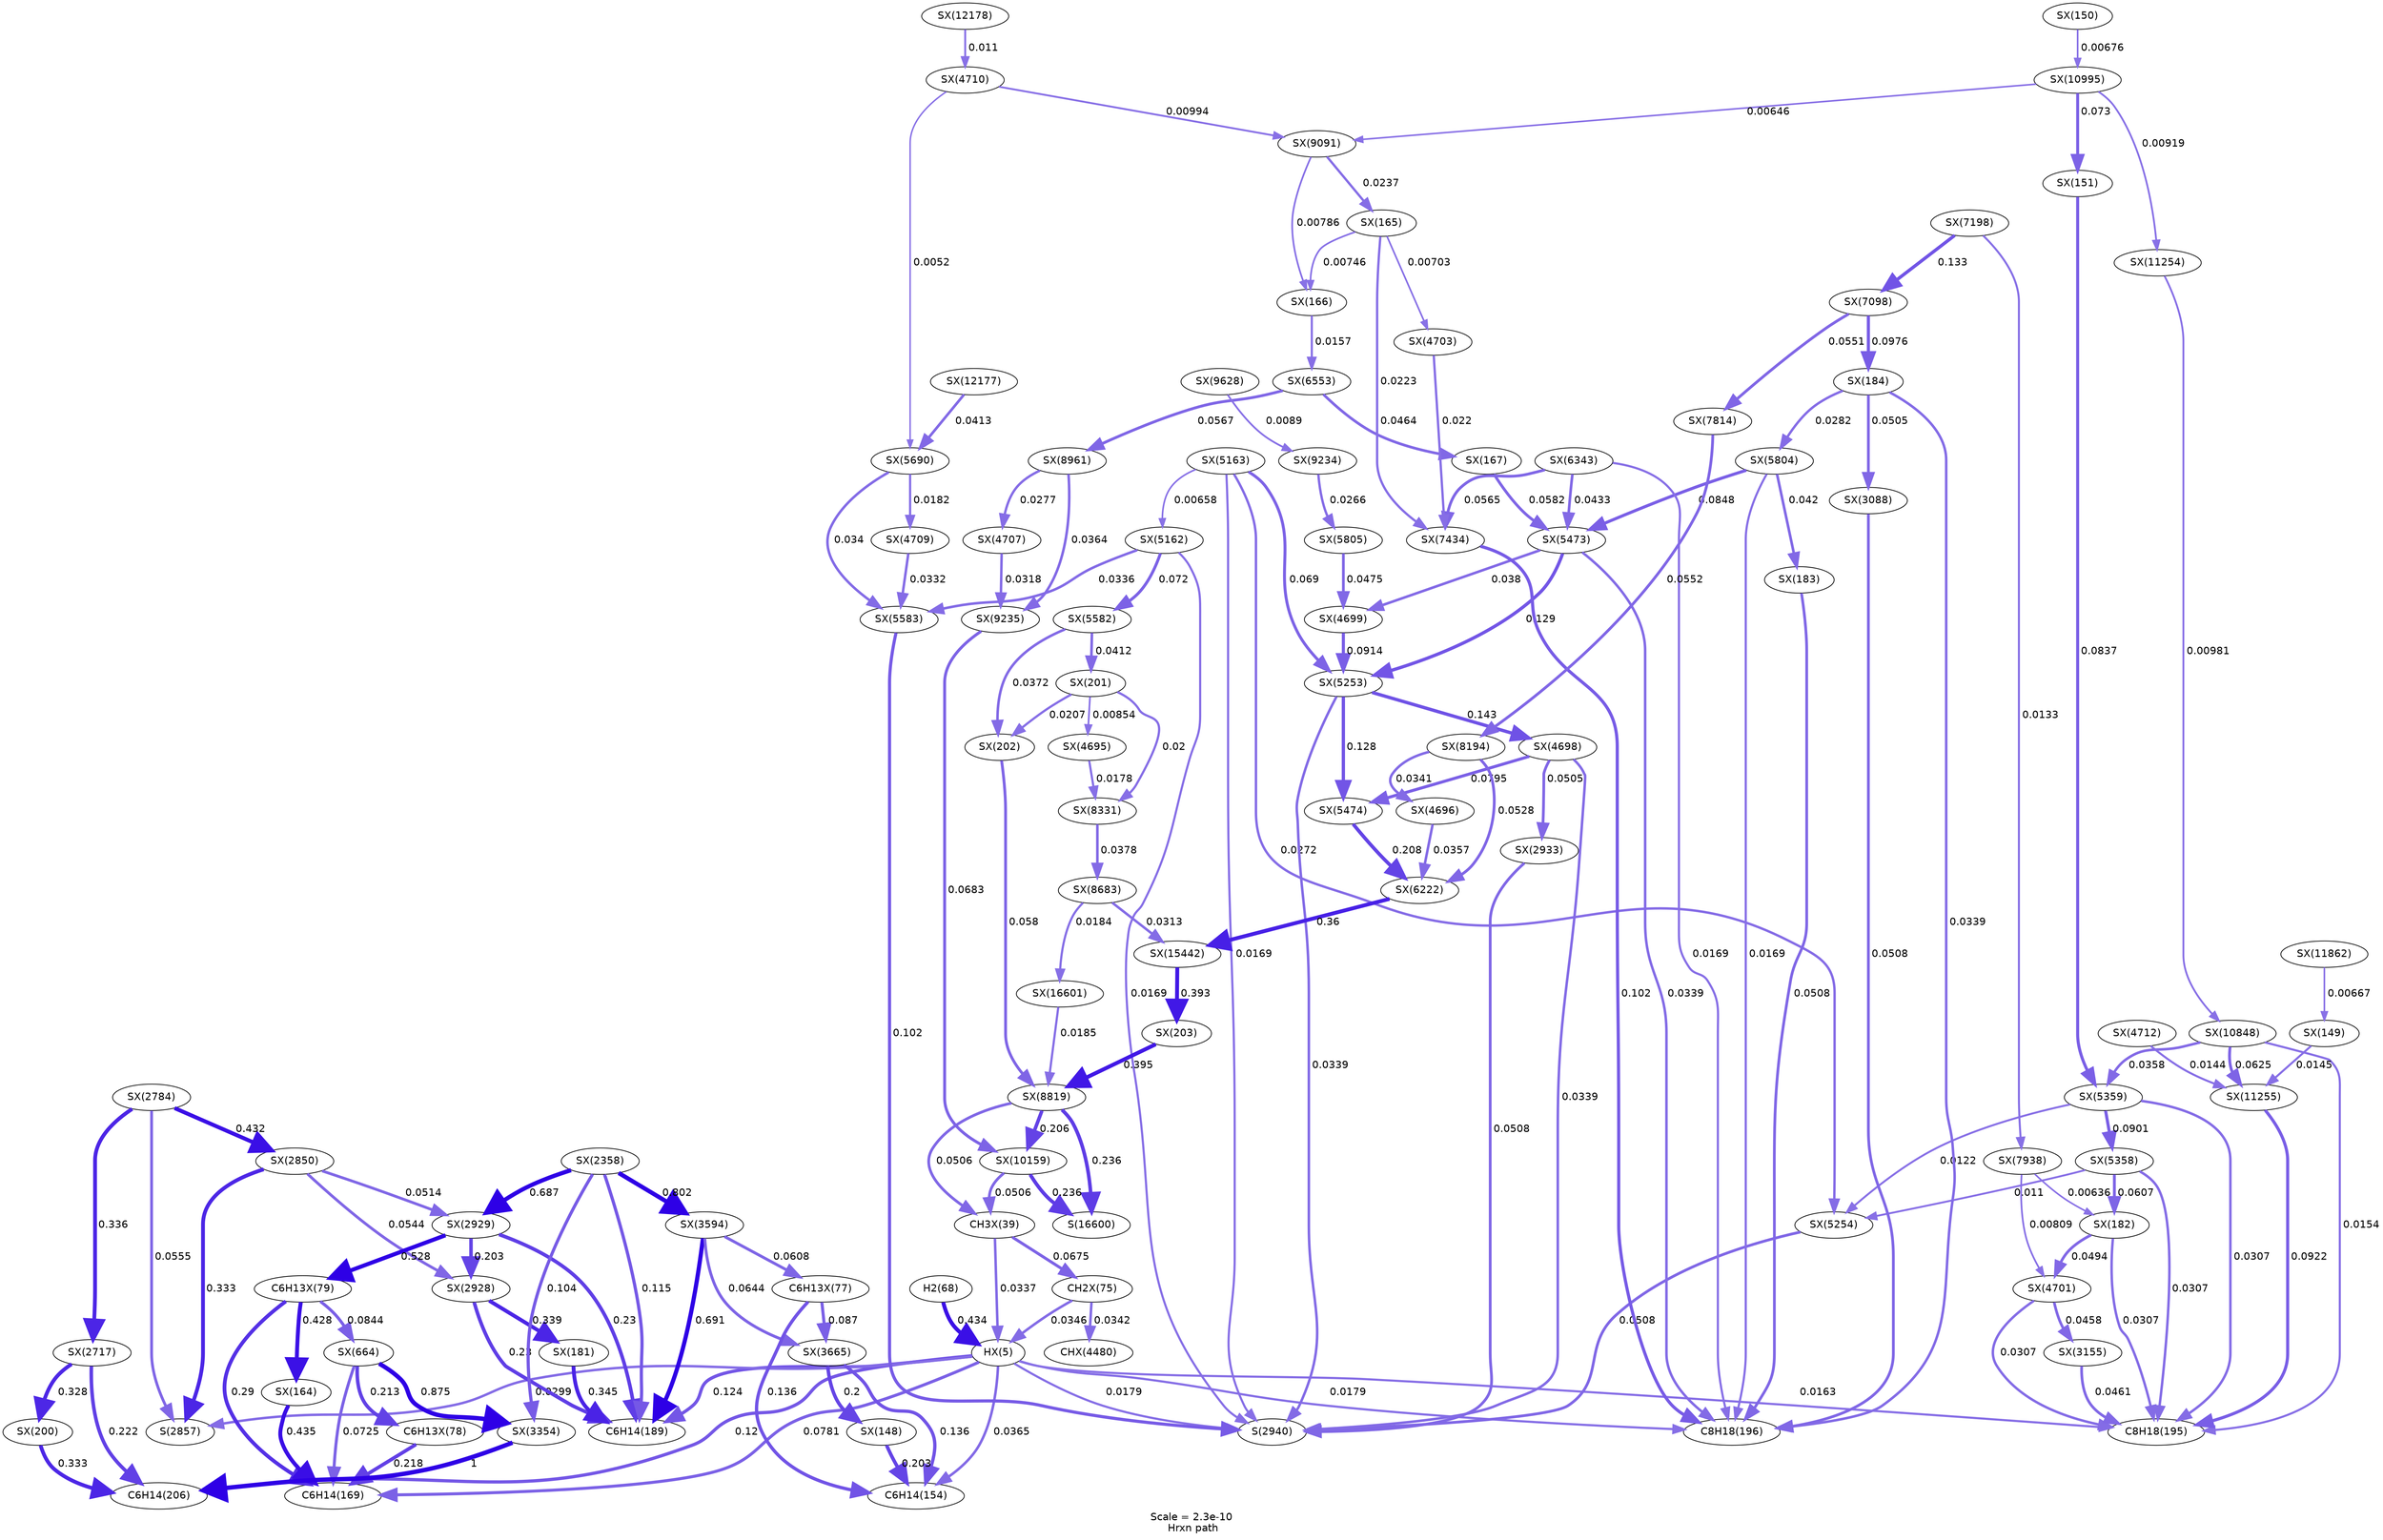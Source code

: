 digraph reaction_paths {
center=1;
s8 -> s22[fontname="Helvetica", style="setlinewidth(5.37)", arrowsize=2.68, color="0.7, 0.934, 0.9"
, label=" 0.434"];
s24 -> s22[fontname="Helvetica", style="setlinewidth(3.44)", arrowsize=1.72, color="0.7, 0.534, 0.9"
, label=" 0.0337"];
s35 -> s22[fontname="Helvetica", style="setlinewidth(3.46)", arrowsize=1.73, color="0.7, 0.535, 0.9"
, label=" 0.0346"];
s22 -> s14[fontname="Helvetica", style="setlinewidth(4.42)", arrowsize=2.21, color="0.7, 0.624, 0.9"
, label=" 0.124"];
s22 -> s17[fontname="Helvetica", style="setlinewidth(4.4)", arrowsize=2.2, color="0.7, 0.62, 0.9"
, label=" 0.12"];
s22 -> s12[fontname="Helvetica", style="setlinewidth(4.08)", arrowsize=2.04, color="0.7, 0.578, 0.9"
, label=" 0.0781"];
s22 -> s11[fontname="Helvetica", style="setlinewidth(3.5)", arrowsize=1.75, color="0.7, 0.537, 0.9"
, label=" 0.0365"];
s22 -> s18[fontname="Helvetica", style="setlinewidth(3.35)", arrowsize=1.67, color="0.7, 0.53, 0.9"
, label=" 0.0299"];
s22 -> s19[fontname="Helvetica", style="setlinewidth(2.96)", arrowsize=1.48, color="0.7, 0.518, 0.9"
, label=" 0.0179"];
s22 -> s16[fontname="Helvetica", style="setlinewidth(2.96)", arrowsize=1.48, color="0.7, 0.518, 0.9"
, label=" 0.0179"];
s22 -> s15[fontname="Helvetica", style="setlinewidth(2.89)", arrowsize=1.45, color="0.7, 0.516, 0.9"
, label=" 0.0163"];
s118 -> s66[fontname="Helvetica", style="setlinewidth(5.16)", arrowsize=2.58, color="0.7, 0.828, 0.9"
, label=" 0.328"];
s66 -> s17[fontname="Helvetica", style="setlinewidth(5.17)", arrowsize=2.59, color="0.7, 0.833, 0.9"
, label=" 0.333"];
s122 -> s118[fontname="Helvetica", style="setlinewidth(5.18)", arrowsize=2.59, color="0.7, 0.836, 0.9"
, label=" 0.336"];
s118 -> s17[fontname="Helvetica", style="setlinewidth(4.86)", arrowsize=2.43, color="0.7, 0.722, 0.9"
, label=" 0.222"];
s122 -> s124[fontname="Helvetica", style="setlinewidth(5.37)", arrowsize=2.68, color="0.7, 0.932, 0.9"
, label=" 0.432"];
s122 -> s18[fontname="Helvetica", style="setlinewidth(3.82)", arrowsize=1.91, color="0.7, 0.555, 0.9"
, label=" 0.0555"];
s124 -> s127[fontname="Helvetica", style="setlinewidth(3.76)", arrowsize=1.88, color="0.7, 0.551, 0.9"
, label=" 0.0514"];
s124 -> s126[fontname="Helvetica", style="setlinewidth(3.8)", arrowsize=1.9, color="0.7, 0.554, 0.9"
, label=" 0.0544"];
s124 -> s18[fontname="Helvetica", style="setlinewidth(5.17)", arrowsize=2.58, color="0.7, 0.833, 0.9"
, label=" 0.333"];
s127 -> s126[fontname="Helvetica", style="setlinewidth(4.8)", arrowsize=2.4, color="0.7, 0.703, 0.9"
, label=" 0.203"];
s127 -> s39[fontname="Helvetica", style="setlinewidth(5.52)", arrowsize=2.76, color="0.7, 1.03, 0.9"
, label=" 0.528"];
s116 -> s127[fontname="Helvetica", style="setlinewidth(5.72)", arrowsize=2.86, color="0.7, 1.19, 0.9"
, label=" 0.687"];
s127 -> s14[fontname="Helvetica", style="setlinewidth(4.89)", arrowsize=2.45, color="0.7, 0.73, 0.9"
, label=" 0.23"];
s126 -> s61[fontname="Helvetica", style="setlinewidth(5.18)", arrowsize=2.59, color="0.7, 0.839, 0.9"
, label=" 0.339"];
s126 -> s14[fontname="Helvetica", style="setlinewidth(4.89)", arrowsize=2.45, color="0.7, 0.73, 0.9"
, label=" 0.23"];
s61 -> s14[fontname="Helvetica", style="setlinewidth(5.2)", arrowsize=2.6, color="0.7, 0.845, 0.9"
, label=" 0.345"];
s39 -> s55[fontname="Helvetica", style="setlinewidth(5.36)", arrowsize=2.68, color="0.7, 0.928, 0.9"
, label=" 0.428"];
s39 -> s95[fontname="Helvetica", style="setlinewidth(4.13)", arrowsize=2.07, color="0.7, 0.584, 0.9"
, label=" 0.0844"];
s39 -> s12[fontname="Helvetica", style="setlinewidth(5.07)", arrowsize=2.53, color="0.7, 0.79, 0.9"
, label=" 0.29"];
s55 -> s12[fontname="Helvetica", style="setlinewidth(5.37)", arrowsize=2.69, color="0.7, 0.935, 0.9"
, label=" 0.435"];
s95 -> s38[fontname="Helvetica", style="setlinewidth(4.83)", arrowsize=2.42, color="0.7, 0.713, 0.9"
, label=" 0.213"];
s95 -> s140[fontname="Helvetica", style="setlinewidth(5.9)", arrowsize=2.95, color="0.7, 1.38, 0.9"
, label=" 0.875"];
s95 -> s12[fontname="Helvetica", style="setlinewidth(4.02)", arrowsize=2.01, color="0.7, 0.573, 0.9"
, label=" 0.0725"];
s38 -> s12[fontname="Helvetica", style="setlinewidth(4.85)", arrowsize=2.42, color="0.7, 0.718, 0.9"
, label=" 0.218"];
s116 -> s140[fontname="Helvetica", style="setlinewidth(4.29)", arrowsize=2.15, color="0.7, 0.604, 0.9"
, label=" 0.104"];
s140 -> s17[fontname="Helvetica", style="setlinewidth(6)", arrowsize=3, color="0.7, 1.5, 0.9"
, label=" 1"];
s116 -> s145[fontname="Helvetica", style="setlinewidth(5.83)", arrowsize=2.92, color="0.7, 1.3, 0.9"
, label=" 0.802"];
s116 -> s14[fontname="Helvetica", style="setlinewidth(4.37)", arrowsize=2.18, color="0.7, 0.615, 0.9"
, label=" 0.115"];
s145 -> s37[fontname="Helvetica", style="setlinewidth(3.89)", arrowsize=1.94, color="0.7, 0.561, 0.9"
, label=" 0.0608"];
s145 -> s147[fontname="Helvetica", style="setlinewidth(3.93)", arrowsize=1.96, color="0.7, 0.564, 0.9"
, label=" 0.0644"];
s145 -> s14[fontname="Helvetica", style="setlinewidth(5.72)", arrowsize=2.86, color="0.7, 1.19, 0.9"
, label=" 0.691"];
s37 -> s147[fontname="Helvetica", style="setlinewidth(4.16)", arrowsize=2.08, color="0.7, 0.587, 0.9"
, label=" 0.087"];
s37 -> s11[fontname="Helvetica", style="setlinewidth(4.49)", arrowsize=2.25, color="0.7, 0.636, 0.9"
, label=" 0.136"];
s147 -> s50[fontname="Helvetica", style="setlinewidth(4.78)", arrowsize=2.39, color="0.7, 0.7, 0.9"
, label=" 0.2"];
s147 -> s11[fontname="Helvetica", style="setlinewidth(4.49)", arrowsize=2.25, color="0.7, 0.636, 0.9"
, label=" 0.136"];
s50 -> s11[fontname="Helvetica", style="setlinewidth(4.8)", arrowsize=2.4, color="0.7, 0.703, 0.9"
, label=" 0.203"];
s24 -> s35[fontname="Helvetica", style="setlinewidth(3.96)", arrowsize=1.98, color="0.7, 0.567, 0.9"
, label=" 0.0675"];
s212 -> s24[fontname="Helvetica", style="setlinewidth(3.75)", arrowsize=1.87, color="0.7, 0.551, 0.9"
, label=" 0.0506"];
s219 -> s24[fontname="Helvetica", style="setlinewidth(3.75)", arrowsize=1.87, color="0.7, 0.551, 0.9"
, label=" 0.0506"];
s35 -> s153[fontname="Helvetica", style="setlinewidth(3.45)", arrowsize=1.73, color="0.7, 0.534, 0.9"
, label=" 0.0342"];
s170 -> s173[fontname="Helvetica", style="setlinewidth(3.28)", arrowsize=1.64, color="0.7, 0.527, 0.9"
, label=" 0.0272"];
s170 -> s172[fontname="Helvetica", style="setlinewidth(3.98)", arrowsize=1.99, color="0.7, 0.569, 0.9"
, label=" 0.069"];
s170 -> s169[fontname="Helvetica", style="setlinewidth(2.21)", arrowsize=1.1, color="0.7, 0.507, 0.9"
, label=" 0.00658"];
s170 -> s19[fontname="Helvetica", style="setlinewidth(2.92)", arrowsize=1.46, color="0.7, 0.517, 0.9"
, label=" 0.0169"];
s174 -> s173[fontname="Helvetica", style="setlinewidth(2.59)", arrowsize=1.3, color="0.7, 0.511, 0.9"
, label=" 0.011"];
s175 -> s173[fontname="Helvetica", style="setlinewidth(2.67)", arrowsize=1.34, color="0.7, 0.512, 0.9"
, label=" 0.0122"];
s173 -> s19[fontname="Helvetica", style="setlinewidth(3.75)", arrowsize=1.88, color="0.7, 0.551, 0.9"
, label=" 0.0508"];
s172 -> s159[fontname="Helvetica", style="setlinewidth(4.53)", arrowsize=2.27, color="0.7, 0.643, 0.9"
, label=" 0.143"];
s172 -> s177[fontname="Helvetica", style="setlinewidth(4.45)", arrowsize=2.22, color="0.7, 0.628, 0.9"
, label=" 0.128"];
s176 -> s172[fontname="Helvetica", style="setlinewidth(4.46)", arrowsize=2.23, color="0.7, 0.629, 0.9"
, label=" 0.129"];
s160 -> s172[fontname="Helvetica", style="setlinewidth(4.19)", arrowsize=2.1, color="0.7, 0.591, 0.9"
, label=" 0.0914"];
s172 -> s19[fontname="Helvetica", style="setlinewidth(3.44)", arrowsize=1.72, color="0.7, 0.534, 0.9"
, label=" 0.0339"];
s169 -> s181[fontname="Helvetica", style="setlinewidth(3.44)", arrowsize=1.72, color="0.7, 0.534, 0.9"
, label=" 0.0336"];
s169 -> s180[fontname="Helvetica", style="setlinewidth(4.01)", arrowsize=2.01, color="0.7, 0.572, 0.9"
, label=" 0.072"];
s169 -> s19[fontname="Helvetica", style="setlinewidth(2.92)", arrowsize=1.46, color="0.7, 0.517, 0.9"
, label=" 0.0169"];
s182 -> s181[fontname="Helvetica", style="setlinewidth(3.45)", arrowsize=1.72, color="0.7, 0.534, 0.9"
, label=" 0.034"];
s165 -> s181[fontname="Helvetica", style="setlinewidth(3.43)", arrowsize=1.71, color="0.7, 0.533, 0.9"
, label=" 0.0332"];
s181 -> s19[fontname="Helvetica", style="setlinewidth(4.27)", arrowsize=2.14, color="0.7, 0.602, 0.9"
, label=" 0.102"];
s180 -> s67[fontname="Helvetica", style="setlinewidth(3.59)", arrowsize=1.8, color="0.7, 0.541, 0.9"
, label=" 0.0412"];
s180 -> s68[fontname="Helvetica", style="setlinewidth(3.52)", arrowsize=1.76, color="0.7, 0.537, 0.9"
, label=" 0.0372"];
s159 -> s128[fontname="Helvetica", style="setlinewidth(3.75)", arrowsize=1.87, color="0.7, 0.55, 0.9"
, label=" 0.0505"];
s159 -> s177[fontname="Helvetica", style="setlinewidth(4.09)", arrowsize=2.04, color="0.7, 0.58, 0.9"
, label=" 0.0795"];
s159 -> s19[fontname="Helvetica", style="setlinewidth(3.44)", arrowsize=1.72, color="0.7, 0.534, 0.9"
, label=" 0.0339"];
s128 -> s19[fontname="Helvetica", style="setlinewidth(3.75)", arrowsize=1.88, color="0.7, 0.551, 0.9"
, label=" 0.0508"];
s177 -> s186[fontname="Helvetica", style="setlinewidth(4.81)", arrowsize=2.41, color="0.7, 0.708, 0.9"
, label=" 0.208"];
s176 -> s160[fontname="Helvetica", style="setlinewidth(3.53)", arrowsize=1.77, color="0.7, 0.538, 0.9"
, label=" 0.038"];
s58 -> s176[fontname="Helvetica", style="setlinewidth(3.85)", arrowsize=1.93, color="0.7, 0.558, 0.9"
, label=" 0.0582"];
s183 -> s176[fontname="Helvetica", style="setlinewidth(4.14)", arrowsize=2.07, color="0.7, 0.585, 0.9"
, label=" 0.0848"];
s189 -> s176[fontname="Helvetica", style="setlinewidth(3.63)", arrowsize=1.82, color="0.7, 0.543, 0.9"
, label=" 0.0433"];
s176 -> s16[fontname="Helvetica", style="setlinewidth(3.44)", arrowsize=1.72, color="0.7, 0.534, 0.9"
, label=" 0.0339"];
s184 -> s160[fontname="Helvetica", style="setlinewidth(3.7)", arrowsize=1.85, color="0.7, 0.547, 0.9"
, label=" 0.0475"];
s192 -> s58[fontname="Helvetica", style="setlinewidth(3.68)", arrowsize=1.84, color="0.7, 0.546, 0.9"
, label=" 0.0464"];
s183 -> s63[fontname="Helvetica", style="setlinewidth(3.61)", arrowsize=1.8, color="0.7, 0.542, 0.9"
, label=" 0.042"];
s64 -> s183[fontname="Helvetica", style="setlinewidth(3.31)", arrowsize=1.65, color="0.7, 0.528, 0.9"
, label=" 0.0282"];
s183 -> s16[fontname="Helvetica", style="setlinewidth(2.92)", arrowsize=1.46, color="0.7, 0.517, 0.9"
, label=" 0.0169"];
s63 -> s16[fontname="Helvetica", style="setlinewidth(3.75)", arrowsize=1.88, color="0.7, 0.551, 0.9"
, label=" 0.0508"];
s64 -> s133[fontname="Helvetica", style="setlinewidth(3.75)", arrowsize=1.87, color="0.7, 0.55, 0.9"
, label=" 0.0505"];
s196 -> s64[fontname="Helvetica", style="setlinewidth(4.24)", arrowsize=2.12, color="0.7, 0.598, 0.9"
, label=" 0.0976"];
s64 -> s16[fontname="Helvetica", style="setlinewidth(3.44)", arrowsize=1.72, color="0.7, 0.534, 0.9"
, label=" 0.0339"];
s133 -> s16[fontname="Helvetica", style="setlinewidth(3.75)", arrowsize=1.88, color="0.7, 0.551, 0.9"
, label=" 0.0508"];
s189 -> s200[fontname="Helvetica", style="setlinewidth(3.83)", arrowsize=1.92, color="0.7, 0.557, 0.9"
, label=" 0.0565"];
s189 -> s16[fontname="Helvetica", style="setlinewidth(2.92)", arrowsize=1.46, color="0.7, 0.517, 0.9"
, label=" 0.0169"];
s56 -> s200[fontname="Helvetica", style="setlinewidth(3.13)", arrowsize=1.56, color="0.7, 0.522, 0.9"
, label=" 0.0223"];
s162 -> s200[fontname="Helvetica", style="setlinewidth(3.12)", arrowsize=1.56, color="0.7, 0.522, 0.9"
, label=" 0.022"];
s200 -> s16[fontname="Helvetica", style="setlinewidth(4.27)", arrowsize=2.14, color="0.7, 0.602, 0.9"
, label=" 0.102"];
s198 -> s196[fontname="Helvetica", style="setlinewidth(4.48)", arrowsize=2.24, color="0.7, 0.633, 0.9"
, label=" 0.133"];
s196 -> s202[fontname="Helvetica", style="setlinewidth(3.81)", arrowsize=1.91, color="0.7, 0.555, 0.9"
, label=" 0.0551"];
s198 -> s205[fontname="Helvetica", style="setlinewidth(2.74)", arrowsize=1.37, color="0.7, 0.513, 0.9"
, label=" 0.0133"];
s205 -> s62[fontname="Helvetica", style="setlinewidth(2.18)", arrowsize=1.09, color="0.7, 0.506, 0.9"
, label=" 0.00636"];
s205 -> s161[fontname="Helvetica", style="setlinewidth(2.36)", arrowsize=1.18, color="0.7, 0.508, 0.9"
, label=" 0.00809"];
s202 -> s208[fontname="Helvetica", style="setlinewidth(3.81)", arrowsize=1.91, color="0.7, 0.555, 0.9"
, label=" 0.0552"];
s67 -> s157[fontname="Helvetica", style="setlinewidth(2.4)", arrowsize=1.2, color="0.7, 0.509, 0.9"
, label=" 0.00854"];
s67 -> s209[fontname="Helvetica", style="setlinewidth(3.05)", arrowsize=1.52, color="0.7, 0.52, 0.9"
, label=" 0.02"];
s67 -> s68[fontname="Helvetica", style="setlinewidth(3.07)", arrowsize=1.54, color="0.7, 0.521, 0.9"
, label=" 0.0207"];
s157 -> s209[fontname="Helvetica", style="setlinewidth(2.96)", arrowsize=1.48, color="0.7, 0.518, 0.9"
, label=" 0.0178"];
s209 -> s211[fontname="Helvetica", style="setlinewidth(3.53)", arrowsize=1.76, color="0.7, 0.538, 0.9"
, label=" 0.0378"];
s68 -> s212[fontname="Helvetica", style="setlinewidth(3.85)", arrowsize=1.93, color="0.7, 0.558, 0.9"
, label=" 0.058"];
s57 -> s192[fontname="Helvetica", style="setlinewidth(2.86)", arrowsize=1.43, color="0.7, 0.516, 0.9"
, label=" 0.0157"];
s192 -> s213[fontname="Helvetica", style="setlinewidth(3.83)", arrowsize=1.92, color="0.7, 0.557, 0.9"
, label=" 0.0567"];
s214 -> s57[fontname="Helvetica", style="setlinewidth(2.34)", arrowsize=1.17, color="0.7, 0.508, 0.9"
, label=" 0.00786"];
s56 -> s57[fontname="Helvetica", style="setlinewidth(2.3)", arrowsize=1.15, color="0.7, 0.507, 0.9"
, label=" 0.00746"];
s213 -> s164[fontname="Helvetica", style="setlinewidth(3.29)", arrowsize=1.65, color="0.7, 0.528, 0.9"
, label=" 0.0277"];
s213 -> s216[fontname="Helvetica", style="setlinewidth(3.5)", arrowsize=1.75, color="0.7, 0.536, 0.9"
, label=" 0.0364"];
s215 -> s184[fontname="Helvetica", style="setlinewidth(3.26)", arrowsize=1.63, color="0.7, 0.527, 0.9"
, label=" 0.0266"];
s217 -> s215[fontname="Helvetica", style="setlinewidth(2.44)", arrowsize=1.22, color="0.7, 0.509, 0.9"
, label=" 0.0089"];
s164 -> s216[fontname="Helvetica", style="setlinewidth(3.4)", arrowsize=1.7, color="0.7, 0.532, 0.9"
, label=" 0.0318"];
s216 -> s219[fontname="Helvetica", style="setlinewidth(3.97)", arrowsize=1.99, color="0.7, 0.568, 0.9"
, label=" 0.0683"];
s62 -> s161[fontname="Helvetica", style="setlinewidth(3.73)", arrowsize=1.86, color="0.7, 0.549, 0.9"
, label=" 0.0494"];
s174 -> s62[fontname="Helvetica", style="setlinewidth(3.88)", arrowsize=1.94, color="0.7, 0.561, 0.9"
, label=" 0.0607"];
s62 -> s15[fontname="Helvetica", style="setlinewidth(3.37)", arrowsize=1.69, color="0.7, 0.531, 0.9"
, label=" 0.0307"];
s161 -> s136[fontname="Helvetica", style="setlinewidth(3.67)", arrowsize=1.84, color="0.7, 0.546, 0.9"
, label=" 0.0458"];
s161 -> s15[fontname="Helvetica", style="setlinewidth(3.37)", arrowsize=1.69, color="0.7, 0.531, 0.9"
, label=" 0.0307"];
s136 -> s15[fontname="Helvetica", style="setlinewidth(3.68)", arrowsize=1.84, color="0.7, 0.546, 0.9"
, label=" 0.0461"];
s175 -> s174[fontname="Helvetica", style="setlinewidth(4.18)", arrowsize=2.09, color="0.7, 0.59, 0.9"
, label=" 0.0901"];
s174 -> s15[fontname="Helvetica", style="setlinewidth(3.37)", arrowsize=1.69, color="0.7, 0.531, 0.9"
, label=" 0.0307"];
s53 -> s175[fontname="Helvetica", style="setlinewidth(4.13)", arrowsize=2.06, color="0.7, 0.584, 0.9"
, label=" 0.0837"];
s220 -> s175[fontname="Helvetica", style="setlinewidth(3.49)", arrowsize=1.74, color="0.7, 0.536, 0.9"
, label=" 0.0358"];
s175 -> s15[fontname="Helvetica", style="setlinewidth(3.37)", arrowsize=1.69, color="0.7, 0.531, 0.9"
, label=" 0.0307"];
s221 -> s53[fontname="Helvetica", style="setlinewidth(4.02)", arrowsize=2.01, color="0.7, 0.573, 0.9"
, label=" 0.073"];
s220 -> s223[fontname="Helvetica", style="setlinewidth(3.91)", arrowsize=1.95, color="0.7, 0.562, 0.9"
, label=" 0.0625"];
s222 -> s220[fontname="Helvetica", style="setlinewidth(2.51)", arrowsize=1.25, color="0.7, 0.51, 0.9"
, label=" 0.00981"];
s220 -> s15[fontname="Helvetica", style="setlinewidth(2.85)", arrowsize=1.42, color="0.7, 0.515, 0.9"
, label=" 0.0154"];
s51 -> s223[fontname="Helvetica", style="setlinewidth(2.8)", arrowsize=1.4, color="0.7, 0.514, 0.9"
, label=" 0.0145"];
s167 -> s223[fontname="Helvetica", style="setlinewidth(2.8)", arrowsize=1.4, color="0.7, 0.514, 0.9"
, label=" 0.0144"];
s223 -> s15[fontname="Helvetica", style="setlinewidth(4.2)", arrowsize=2.1, color="0.7, 0.592, 0.9"
, label=" 0.0922"];
s221 -> s222[fontname="Helvetica", style="setlinewidth(2.46)", arrowsize=1.23, color="0.7, 0.509, 0.9"
, label=" 0.00919"];
s52 -> s221[fontname="Helvetica", style="setlinewidth(2.23)", arrowsize=1.11, color="0.7, 0.507, 0.9"
, label=" 0.00676"];
s221 -> s214[fontname="Helvetica", style="setlinewidth(2.19)", arrowsize=1.1, color="0.7, 0.506, 0.9"
, label=" 0.00646"];
s214 -> s56[fontname="Helvetica", style="setlinewidth(3.18)", arrowsize=1.59, color="0.7, 0.524, 0.9"
, label=" 0.0237"];
s166 -> s214[fontname="Helvetica", style="setlinewidth(2.52)", arrowsize=1.26, color="0.7, 0.51, 0.9"
, label=" 0.00994"];
s56 -> s162[fontname="Helvetica", style="setlinewidth(2.26)", arrowsize=1.13, color="0.7, 0.507, 0.9"
, label=" 0.00703"];
s182 -> s165[fontname="Helvetica", style="setlinewidth(2.98)", arrowsize=1.49, color="0.7, 0.518, 0.9"
, label=" 0.0182"];
s166 -> s182[fontname="Helvetica", style="setlinewidth(2.03)", arrowsize=1.01, color="0.7, 0.505, 0.9"
, label=" 0.0052"];
s226 -> s182[fontname="Helvetica", style="setlinewidth(3.59)", arrowsize=1.8, color="0.7, 0.541, 0.9"
, label=" 0.0413"];
s227 -> s166[fontname="Helvetica", style="setlinewidth(2.6)", arrowsize=1.3, color="0.7, 0.511, 0.9"
, label=" 0.011"];
s225 -> s51[fontname="Helvetica", style="setlinewidth(2.22)", arrowsize=1.11, color="0.7, 0.507, 0.9"
, label=" 0.00667"];
s208 -> s186[fontname="Helvetica", style="setlinewidth(3.78)", arrowsize=1.89, color="0.7, 0.553, 0.9"
, label=" 0.0528"];
s158 -> s186[fontname="Helvetica", style="setlinewidth(3.48)", arrowsize=1.74, color="0.7, 0.536, 0.9"
, label=" 0.0357"];
s186 -> s230[fontname="Helvetica", style="setlinewidth(5.23)", arrowsize=2.61, color="0.7, 0.86, 0.9"
, label=" 0.36"];
s208 -> s158[fontname="Helvetica", style="setlinewidth(3.45)", arrowsize=1.72, color="0.7, 0.534, 0.9"
, label=" 0.0341"];
s230 -> s69[fontname="Helvetica", style="setlinewidth(5.29)", arrowsize=2.65, color="0.7, 0.893, 0.9"
, label=" 0.393"];
s211 -> s230[fontname="Helvetica", style="setlinewidth(3.38)", arrowsize=1.69, color="0.7, 0.531, 0.9"
, label=" 0.0313"];
s69 -> s212[fontname="Helvetica", style="setlinewidth(5.3)", arrowsize=2.65, color="0.7, 0.895, 0.9"
, label=" 0.395"];
s212 -> s219[fontname="Helvetica", style="setlinewidth(4.81)", arrowsize=2.4, color="0.7, 0.706, 0.9"
, label=" 0.206"];
s231 -> s212[fontname="Helvetica", style="setlinewidth(2.99)", arrowsize=1.49, color="0.7, 0.519, 0.9"
, label=" 0.0185"];
s212 -> s20[fontname="Helvetica", style="setlinewidth(4.91)", arrowsize=2.46, color="0.7, 0.736, 0.9"
, label=" 0.236"];
s219 -> s20[fontname="Helvetica", style="setlinewidth(4.91)", arrowsize=2.46, color="0.7, 0.736, 0.9"
, label=" 0.236"];
s211 -> s231[fontname="Helvetica", style="setlinewidth(2.99)", arrowsize=1.49, color="0.7, 0.518, 0.9"
, label=" 0.0184"];
s8 [ fontname="Helvetica", label="H2(68)"];
s11 [ fontname="Helvetica", label="C6H14(154)"];
s12 [ fontname="Helvetica", label="C6H14(169)"];
s14 [ fontname="Helvetica", label="C6H14(189)"];
s15 [ fontname="Helvetica", label="C8H18(195)"];
s16 [ fontname="Helvetica", label="C8H18(196)"];
s17 [ fontname="Helvetica", label="C6H14(206)"];
s18 [ fontname="Helvetica", label="S(2857)"];
s19 [ fontname="Helvetica", label="S(2940)"];
s20 [ fontname="Helvetica", label="S(16600)"];
s22 [ fontname="Helvetica", label="HX(5)"];
s24 [ fontname="Helvetica", label="CH3X(39)"];
s35 [ fontname="Helvetica", label="CH2X(75)"];
s37 [ fontname="Helvetica", label="C6H13X(77)"];
s38 [ fontname="Helvetica", label="C6H13X(78)"];
s39 [ fontname="Helvetica", label="C6H13X(79)"];
s50 [ fontname="Helvetica", label="SX(148)"];
s51 [ fontname="Helvetica", label="SX(149)"];
s52 [ fontname="Helvetica", label="SX(150)"];
s53 [ fontname="Helvetica", label="SX(151)"];
s55 [ fontname="Helvetica", label="SX(164)"];
s56 [ fontname="Helvetica", label="SX(165)"];
s57 [ fontname="Helvetica", label="SX(166)"];
s58 [ fontname="Helvetica", label="SX(167)"];
s61 [ fontname="Helvetica", label="SX(181)"];
s62 [ fontname="Helvetica", label="SX(182)"];
s63 [ fontname="Helvetica", label="SX(183)"];
s64 [ fontname="Helvetica", label="SX(184)"];
s66 [ fontname="Helvetica", label="SX(200)"];
s67 [ fontname="Helvetica", label="SX(201)"];
s68 [ fontname="Helvetica", label="SX(202)"];
s69 [ fontname="Helvetica", label="SX(203)"];
s95 [ fontname="Helvetica", label="SX(664)"];
s116 [ fontname="Helvetica", label="SX(2358)"];
s118 [ fontname="Helvetica", label="SX(2717)"];
s122 [ fontname="Helvetica", label="SX(2784)"];
s124 [ fontname="Helvetica", label="SX(2850)"];
s126 [ fontname="Helvetica", label="SX(2928)"];
s127 [ fontname="Helvetica", label="SX(2929)"];
s128 [ fontname="Helvetica", label="SX(2933)"];
s133 [ fontname="Helvetica", label="SX(3088)"];
s136 [ fontname="Helvetica", label="SX(3155)"];
s140 [ fontname="Helvetica", label="SX(3354)"];
s145 [ fontname="Helvetica", label="SX(3594)"];
s147 [ fontname="Helvetica", label="SX(3665)"];
s153 [ fontname="Helvetica", label="CHX(4480)"];
s157 [ fontname="Helvetica", label="SX(4695)"];
s158 [ fontname="Helvetica", label="SX(4696)"];
s159 [ fontname="Helvetica", label="SX(4698)"];
s160 [ fontname="Helvetica", label="SX(4699)"];
s161 [ fontname="Helvetica", label="SX(4701)"];
s162 [ fontname="Helvetica", label="SX(4703)"];
s164 [ fontname="Helvetica", label="SX(4707)"];
s165 [ fontname="Helvetica", label="SX(4709)"];
s166 [ fontname="Helvetica", label="SX(4710)"];
s167 [ fontname="Helvetica", label="SX(4712)"];
s169 [ fontname="Helvetica", label="SX(5162)"];
s170 [ fontname="Helvetica", label="SX(5163)"];
s172 [ fontname="Helvetica", label="SX(5253)"];
s173 [ fontname="Helvetica", label="SX(5254)"];
s174 [ fontname="Helvetica", label="SX(5358)"];
s175 [ fontname="Helvetica", label="SX(5359)"];
s176 [ fontname="Helvetica", label="SX(5473)"];
s177 [ fontname="Helvetica", label="SX(5474)"];
s180 [ fontname="Helvetica", label="SX(5582)"];
s181 [ fontname="Helvetica", label="SX(5583)"];
s182 [ fontname="Helvetica", label="SX(5690)"];
s183 [ fontname="Helvetica", label="SX(5804)"];
s184 [ fontname="Helvetica", label="SX(5805)"];
s186 [ fontname="Helvetica", label="SX(6222)"];
s189 [ fontname="Helvetica", label="SX(6343)"];
s192 [ fontname="Helvetica", label="SX(6553)"];
s196 [ fontname="Helvetica", label="SX(7098)"];
s198 [ fontname="Helvetica", label="SX(7198)"];
s200 [ fontname="Helvetica", label="SX(7434)"];
s202 [ fontname="Helvetica", label="SX(7814)"];
s205 [ fontname="Helvetica", label="SX(7938)"];
s208 [ fontname="Helvetica", label="SX(8194)"];
s209 [ fontname="Helvetica", label="SX(8331)"];
s211 [ fontname="Helvetica", label="SX(8683)"];
s212 [ fontname="Helvetica", label="SX(8819)"];
s213 [ fontname="Helvetica", label="SX(8961)"];
s214 [ fontname="Helvetica", label="SX(9091)"];
s215 [ fontname="Helvetica", label="SX(9234)"];
s216 [ fontname="Helvetica", label="SX(9235)"];
s217 [ fontname="Helvetica", label="SX(9628)"];
s219 [ fontname="Helvetica", label="SX(10159)"];
s220 [ fontname="Helvetica", label="SX(10848)"];
s221 [ fontname="Helvetica", label="SX(10995)"];
s222 [ fontname="Helvetica", label="SX(11254)"];
s223 [ fontname="Helvetica", label="SX(11255)"];
s225 [ fontname="Helvetica", label="SX(11862)"];
s226 [ fontname="Helvetica", label="SX(12177)"];
s227 [ fontname="Helvetica", label="SX(12178)"];
s230 [ fontname="Helvetica", label="SX(15442)"];
s231 [ fontname="Helvetica", label="SX(16601)"];
 label = "Scale = 2.3e-10\l Hrxn path";
 fontname = "Helvetica";
}
